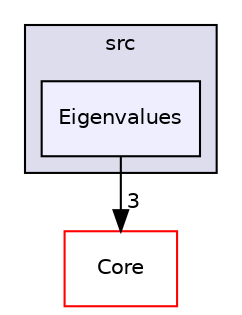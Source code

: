 digraph "include/Eigen/src/Eigenvalues" {
  compound=true
  node [ fontsize="10", fontname="Helvetica"];
  edge [ labelfontsize="10", labelfontname="Helvetica"];
  subgraph clusterdir_17db75917637b7e81f1284e33243b998 {
    graph [ bgcolor="#ddddee", pencolor="black", label="src" fontname="Helvetica", fontsize="10", URL="dir_17db75917637b7e81f1284e33243b998.html"]
  dir_58afef07d80ff4041317cc85fa81dfcc [shape=box, label="Eigenvalues", style="filled", fillcolor="#eeeeff", pencolor="black", URL="dir_58afef07d80ff4041317cc85fa81dfcc.html"];
  }
  dir_7f402a03bdf717cd474b922cdc15d316 [shape=box label="Core" fillcolor="white" style="filled" color="red" URL="dir_7f402a03bdf717cd474b922cdc15d316.html"];
  dir_58afef07d80ff4041317cc85fa81dfcc->dir_7f402a03bdf717cd474b922cdc15d316 [headlabel="3", labeldistance=1.5 headhref="dir_000017_000005.html"];
}
